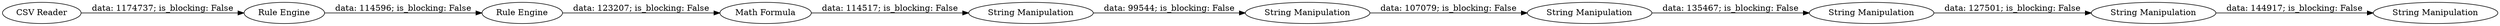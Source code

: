 digraph {
	"5802364179514112084_3" [label="CSV Reader"]
	"5802364179514112084_4" [label="Rule Engine"]
	"5802364179514112084_9" [label="String Manipulation"]
	"5802364179514112084_2" [label="Rule Engine"]
	"5802364179514112084_10" [label="String Manipulation"]
	"5802364179514112084_5" [label="Math Formula"]
	"5802364179514112084_7" [label="String Manipulation"]
	"5802364179514112084_11" [label="String Manipulation"]
	"5802364179514112084_8" [label="String Manipulation"]
	"5802364179514112084_6" [label="String Manipulation"]
	"5802364179514112084_2" -> "5802364179514112084_4" [label="data: 114596; is_blocking: False"]
	"5802364179514112084_3" -> "5802364179514112084_2" [label="data: 1174737; is_blocking: False"]
	"5802364179514112084_10" -> "5802364179514112084_11" [label="data: 144917; is_blocking: False"]
	"5802364179514112084_9" -> "5802364179514112084_10" [label="data: 127501; is_blocking: False"]
	"5802364179514112084_6" -> "5802364179514112084_7" [label="data: 99544; is_blocking: False"]
	"5802364179514112084_5" -> "5802364179514112084_6" [label="data: 114517; is_blocking: False"]
	"5802364179514112084_4" -> "5802364179514112084_5" [label="data: 123207; is_blocking: False"]
	"5802364179514112084_7" -> "5802364179514112084_8" [label="data: 107079; is_blocking: False"]
	"5802364179514112084_8" -> "5802364179514112084_9" [label="data: 135467; is_blocking: False"]
	rankdir=LR
}
